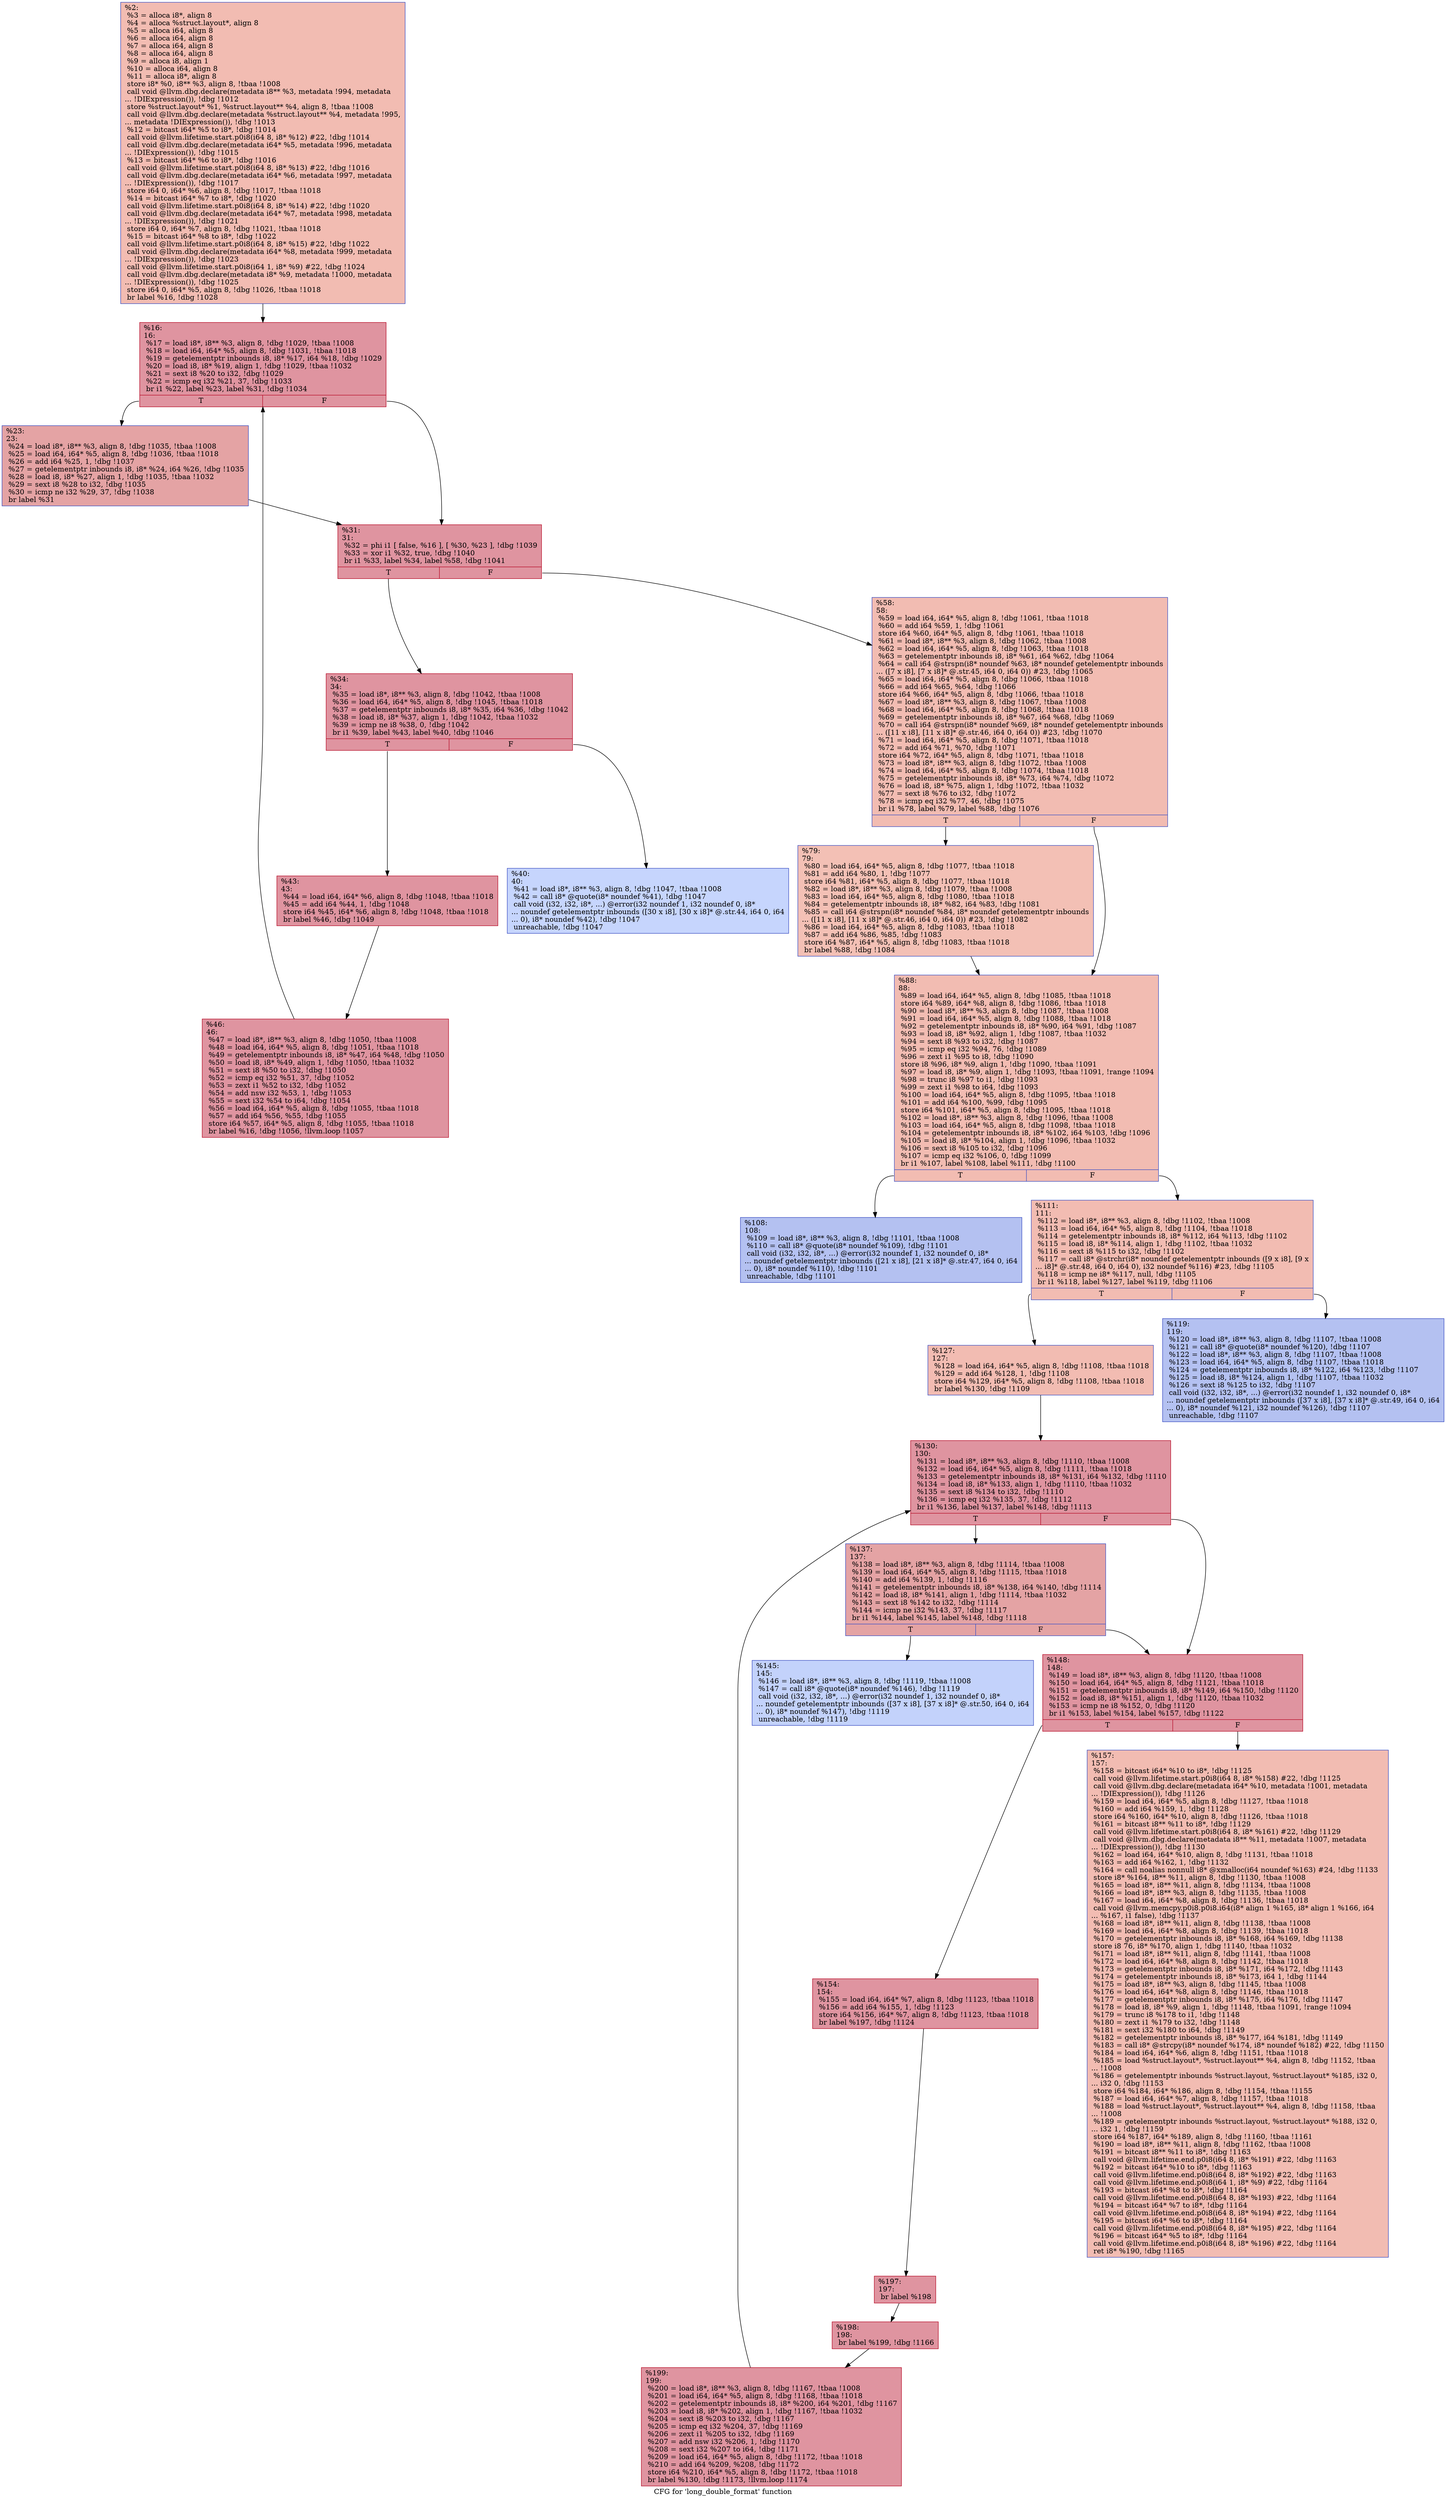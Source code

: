 digraph "CFG for 'long_double_format' function" {
	label="CFG for 'long_double_format' function";

	Node0xb55720 [shape=record,color="#3d50c3ff", style=filled, fillcolor="#e1675170",label="{%2:\l  %3 = alloca i8*, align 8\l  %4 = alloca %struct.layout*, align 8\l  %5 = alloca i64, align 8\l  %6 = alloca i64, align 8\l  %7 = alloca i64, align 8\l  %8 = alloca i64, align 8\l  %9 = alloca i8, align 1\l  %10 = alloca i64, align 8\l  %11 = alloca i8*, align 8\l  store i8* %0, i8** %3, align 8, !tbaa !1008\l  call void @llvm.dbg.declare(metadata i8** %3, metadata !994, metadata\l... !DIExpression()), !dbg !1012\l  store %struct.layout* %1, %struct.layout** %4, align 8, !tbaa !1008\l  call void @llvm.dbg.declare(metadata %struct.layout** %4, metadata !995,\l... metadata !DIExpression()), !dbg !1013\l  %12 = bitcast i64* %5 to i8*, !dbg !1014\l  call void @llvm.lifetime.start.p0i8(i64 8, i8* %12) #22, !dbg !1014\l  call void @llvm.dbg.declare(metadata i64* %5, metadata !996, metadata\l... !DIExpression()), !dbg !1015\l  %13 = bitcast i64* %6 to i8*, !dbg !1016\l  call void @llvm.lifetime.start.p0i8(i64 8, i8* %13) #22, !dbg !1016\l  call void @llvm.dbg.declare(metadata i64* %6, metadata !997, metadata\l... !DIExpression()), !dbg !1017\l  store i64 0, i64* %6, align 8, !dbg !1017, !tbaa !1018\l  %14 = bitcast i64* %7 to i8*, !dbg !1020\l  call void @llvm.lifetime.start.p0i8(i64 8, i8* %14) #22, !dbg !1020\l  call void @llvm.dbg.declare(metadata i64* %7, metadata !998, metadata\l... !DIExpression()), !dbg !1021\l  store i64 0, i64* %7, align 8, !dbg !1021, !tbaa !1018\l  %15 = bitcast i64* %8 to i8*, !dbg !1022\l  call void @llvm.lifetime.start.p0i8(i64 8, i8* %15) #22, !dbg !1022\l  call void @llvm.dbg.declare(metadata i64* %8, metadata !999, metadata\l... !DIExpression()), !dbg !1023\l  call void @llvm.lifetime.start.p0i8(i64 1, i8* %9) #22, !dbg !1024\l  call void @llvm.dbg.declare(metadata i8* %9, metadata !1000, metadata\l... !DIExpression()), !dbg !1025\l  store i64 0, i64* %5, align 8, !dbg !1026, !tbaa !1018\l  br label %16, !dbg !1028\l}"];
	Node0xb55720 -> Node0xb2f420;
	Node0xb2f420 [shape=record,color="#b70d28ff", style=filled, fillcolor="#b70d2870",label="{%16:\l16:                                               \l  %17 = load i8*, i8** %3, align 8, !dbg !1029, !tbaa !1008\l  %18 = load i64, i64* %5, align 8, !dbg !1031, !tbaa !1018\l  %19 = getelementptr inbounds i8, i8* %17, i64 %18, !dbg !1029\l  %20 = load i8, i8* %19, align 1, !dbg !1029, !tbaa !1032\l  %21 = sext i8 %20 to i32, !dbg !1029\l  %22 = icmp eq i32 %21, 37, !dbg !1033\l  br i1 %22, label %23, label %31, !dbg !1034\l|{<s0>T|<s1>F}}"];
	Node0xb2f420:s0 -> Node0xb2f470;
	Node0xb2f420:s1 -> Node0xb2f4c0;
	Node0xb2f470 [shape=record,color="#3d50c3ff", style=filled, fillcolor="#c32e3170",label="{%23:\l23:                                               \l  %24 = load i8*, i8** %3, align 8, !dbg !1035, !tbaa !1008\l  %25 = load i64, i64* %5, align 8, !dbg !1036, !tbaa !1018\l  %26 = add i64 %25, 1, !dbg !1037\l  %27 = getelementptr inbounds i8, i8* %24, i64 %26, !dbg !1035\l  %28 = load i8, i8* %27, align 1, !dbg !1035, !tbaa !1032\l  %29 = sext i8 %28 to i32, !dbg !1035\l  %30 = icmp ne i32 %29, 37, !dbg !1038\l  br label %31\l}"];
	Node0xb2f470 -> Node0xb2f4c0;
	Node0xb2f4c0 [shape=record,color="#b70d28ff", style=filled, fillcolor="#b70d2870",label="{%31:\l31:                                               \l  %32 = phi i1 [ false, %16 ], [ %30, %23 ], !dbg !1039\l  %33 = xor i1 %32, true, !dbg !1040\l  br i1 %33, label %34, label %58, !dbg !1041\l|{<s0>T|<s1>F}}"];
	Node0xb2f4c0:s0 -> Node0xb2f510;
	Node0xb2f4c0:s1 -> Node0xb2f650;
	Node0xb2f510 [shape=record,color="#b70d28ff", style=filled, fillcolor="#b70d2870",label="{%34:\l34:                                               \l  %35 = load i8*, i8** %3, align 8, !dbg !1042, !tbaa !1008\l  %36 = load i64, i64* %5, align 8, !dbg !1045, !tbaa !1018\l  %37 = getelementptr inbounds i8, i8* %35, i64 %36, !dbg !1042\l  %38 = load i8, i8* %37, align 1, !dbg !1042, !tbaa !1032\l  %39 = icmp ne i8 %38, 0, !dbg !1042\l  br i1 %39, label %43, label %40, !dbg !1046\l|{<s0>T|<s1>F}}"];
	Node0xb2f510:s0 -> Node0xb2f5b0;
	Node0xb2f510:s1 -> Node0xb2f560;
	Node0xb2f560 [shape=record,color="#3d50c3ff", style=filled, fillcolor="#7ea1fa70",label="{%40:\l40:                                               \l  %41 = load i8*, i8** %3, align 8, !dbg !1047, !tbaa !1008\l  %42 = call i8* @quote(i8* noundef %41), !dbg !1047\l  call void (i32, i32, i8*, ...) @error(i32 noundef 1, i32 noundef 0, i8*\l... noundef getelementptr inbounds ([30 x i8], [30 x i8]* @.str.44, i64 0, i64\l... 0), i8* noundef %42), !dbg !1047\l  unreachable, !dbg !1047\l}"];
	Node0xb2f5b0 [shape=record,color="#b70d28ff", style=filled, fillcolor="#b70d2870",label="{%43:\l43:                                               \l  %44 = load i64, i64* %6, align 8, !dbg !1048, !tbaa !1018\l  %45 = add i64 %44, 1, !dbg !1048\l  store i64 %45, i64* %6, align 8, !dbg !1048, !tbaa !1018\l  br label %46, !dbg !1049\l}"];
	Node0xb2f5b0 -> Node0xb2f600;
	Node0xb2f600 [shape=record,color="#b70d28ff", style=filled, fillcolor="#b70d2870",label="{%46:\l46:                                               \l  %47 = load i8*, i8** %3, align 8, !dbg !1050, !tbaa !1008\l  %48 = load i64, i64* %5, align 8, !dbg !1051, !tbaa !1018\l  %49 = getelementptr inbounds i8, i8* %47, i64 %48, !dbg !1050\l  %50 = load i8, i8* %49, align 1, !dbg !1050, !tbaa !1032\l  %51 = sext i8 %50 to i32, !dbg !1050\l  %52 = icmp eq i32 %51, 37, !dbg !1052\l  %53 = zext i1 %52 to i32, !dbg !1052\l  %54 = add nsw i32 %53, 1, !dbg !1053\l  %55 = sext i32 %54 to i64, !dbg !1054\l  %56 = load i64, i64* %5, align 8, !dbg !1055, !tbaa !1018\l  %57 = add i64 %56, %55, !dbg !1055\l  store i64 %57, i64* %5, align 8, !dbg !1055, !tbaa !1018\l  br label %16, !dbg !1056, !llvm.loop !1057\l}"];
	Node0xb2f600 -> Node0xb2f420;
	Node0xb2f650 [shape=record,color="#3d50c3ff", style=filled, fillcolor="#e1675170",label="{%58:\l58:                                               \l  %59 = load i64, i64* %5, align 8, !dbg !1061, !tbaa !1018\l  %60 = add i64 %59, 1, !dbg !1061\l  store i64 %60, i64* %5, align 8, !dbg !1061, !tbaa !1018\l  %61 = load i8*, i8** %3, align 8, !dbg !1062, !tbaa !1008\l  %62 = load i64, i64* %5, align 8, !dbg !1063, !tbaa !1018\l  %63 = getelementptr inbounds i8, i8* %61, i64 %62, !dbg !1064\l  %64 = call i64 @strspn(i8* noundef %63, i8* noundef getelementptr inbounds\l... ([7 x i8], [7 x i8]* @.str.45, i64 0, i64 0)) #23, !dbg !1065\l  %65 = load i64, i64* %5, align 8, !dbg !1066, !tbaa !1018\l  %66 = add i64 %65, %64, !dbg !1066\l  store i64 %66, i64* %5, align 8, !dbg !1066, !tbaa !1018\l  %67 = load i8*, i8** %3, align 8, !dbg !1067, !tbaa !1008\l  %68 = load i64, i64* %5, align 8, !dbg !1068, !tbaa !1018\l  %69 = getelementptr inbounds i8, i8* %67, i64 %68, !dbg !1069\l  %70 = call i64 @strspn(i8* noundef %69, i8* noundef getelementptr inbounds\l... ([11 x i8], [11 x i8]* @.str.46, i64 0, i64 0)) #23, !dbg !1070\l  %71 = load i64, i64* %5, align 8, !dbg !1071, !tbaa !1018\l  %72 = add i64 %71, %70, !dbg !1071\l  store i64 %72, i64* %5, align 8, !dbg !1071, !tbaa !1018\l  %73 = load i8*, i8** %3, align 8, !dbg !1072, !tbaa !1008\l  %74 = load i64, i64* %5, align 8, !dbg !1074, !tbaa !1018\l  %75 = getelementptr inbounds i8, i8* %73, i64 %74, !dbg !1072\l  %76 = load i8, i8* %75, align 1, !dbg !1072, !tbaa !1032\l  %77 = sext i8 %76 to i32, !dbg !1072\l  %78 = icmp eq i32 %77, 46, !dbg !1075\l  br i1 %78, label %79, label %88, !dbg !1076\l|{<s0>T|<s1>F}}"];
	Node0xb2f650:s0 -> Node0xb2f6a0;
	Node0xb2f650:s1 -> Node0xb2f6f0;
	Node0xb2f6a0 [shape=record,color="#3d50c3ff", style=filled, fillcolor="#e5705870",label="{%79:\l79:                                               \l  %80 = load i64, i64* %5, align 8, !dbg !1077, !tbaa !1018\l  %81 = add i64 %80, 1, !dbg !1077\l  store i64 %81, i64* %5, align 8, !dbg !1077, !tbaa !1018\l  %82 = load i8*, i8** %3, align 8, !dbg !1079, !tbaa !1008\l  %83 = load i64, i64* %5, align 8, !dbg !1080, !tbaa !1018\l  %84 = getelementptr inbounds i8, i8* %82, i64 %83, !dbg !1081\l  %85 = call i64 @strspn(i8* noundef %84, i8* noundef getelementptr inbounds\l... ([11 x i8], [11 x i8]* @.str.46, i64 0, i64 0)) #23, !dbg !1082\l  %86 = load i64, i64* %5, align 8, !dbg !1083, !tbaa !1018\l  %87 = add i64 %86, %85, !dbg !1083\l  store i64 %87, i64* %5, align 8, !dbg !1083, !tbaa !1018\l  br label %88, !dbg !1084\l}"];
	Node0xb2f6a0 -> Node0xb2f6f0;
	Node0xb2f6f0 [shape=record,color="#3d50c3ff", style=filled, fillcolor="#e1675170",label="{%88:\l88:                                               \l  %89 = load i64, i64* %5, align 8, !dbg !1085, !tbaa !1018\l  store i64 %89, i64* %8, align 8, !dbg !1086, !tbaa !1018\l  %90 = load i8*, i8** %3, align 8, !dbg !1087, !tbaa !1008\l  %91 = load i64, i64* %5, align 8, !dbg !1088, !tbaa !1018\l  %92 = getelementptr inbounds i8, i8* %90, i64 %91, !dbg !1087\l  %93 = load i8, i8* %92, align 1, !dbg !1087, !tbaa !1032\l  %94 = sext i8 %93 to i32, !dbg !1087\l  %95 = icmp eq i32 %94, 76, !dbg !1089\l  %96 = zext i1 %95 to i8, !dbg !1090\l  store i8 %96, i8* %9, align 1, !dbg !1090, !tbaa !1091\l  %97 = load i8, i8* %9, align 1, !dbg !1093, !tbaa !1091, !range !1094\l  %98 = trunc i8 %97 to i1, !dbg !1093\l  %99 = zext i1 %98 to i64, !dbg !1093\l  %100 = load i64, i64* %5, align 8, !dbg !1095, !tbaa !1018\l  %101 = add i64 %100, %99, !dbg !1095\l  store i64 %101, i64* %5, align 8, !dbg !1095, !tbaa !1018\l  %102 = load i8*, i8** %3, align 8, !dbg !1096, !tbaa !1008\l  %103 = load i64, i64* %5, align 8, !dbg !1098, !tbaa !1018\l  %104 = getelementptr inbounds i8, i8* %102, i64 %103, !dbg !1096\l  %105 = load i8, i8* %104, align 1, !dbg !1096, !tbaa !1032\l  %106 = sext i8 %105 to i32, !dbg !1096\l  %107 = icmp eq i32 %106, 0, !dbg !1099\l  br i1 %107, label %108, label %111, !dbg !1100\l|{<s0>T|<s1>F}}"];
	Node0xb2f6f0:s0 -> Node0xb2f740;
	Node0xb2f6f0:s1 -> Node0xb2f790;
	Node0xb2f740 [shape=record,color="#3d50c3ff", style=filled, fillcolor="#5572df70",label="{%108:\l108:                                              \l  %109 = load i8*, i8** %3, align 8, !dbg !1101, !tbaa !1008\l  %110 = call i8* @quote(i8* noundef %109), !dbg !1101\l  call void (i32, i32, i8*, ...) @error(i32 noundef 1, i32 noundef 0, i8*\l... noundef getelementptr inbounds ([21 x i8], [21 x i8]* @.str.47, i64 0, i64\l... 0), i8* noundef %110), !dbg !1101\l  unreachable, !dbg !1101\l}"];
	Node0xb2f790 [shape=record,color="#3d50c3ff", style=filled, fillcolor="#e1675170",label="{%111:\l111:                                              \l  %112 = load i8*, i8** %3, align 8, !dbg !1102, !tbaa !1008\l  %113 = load i64, i64* %5, align 8, !dbg !1104, !tbaa !1018\l  %114 = getelementptr inbounds i8, i8* %112, i64 %113, !dbg !1102\l  %115 = load i8, i8* %114, align 1, !dbg !1102, !tbaa !1032\l  %116 = sext i8 %115 to i32, !dbg !1102\l  %117 = call i8* @strchr(i8* noundef getelementptr inbounds ([9 x i8], [9 x\l... i8]* @.str.48, i64 0, i64 0), i32 noundef %116) #23, !dbg !1105\l  %118 = icmp ne i8* %117, null, !dbg !1105\l  br i1 %118, label %127, label %119, !dbg !1106\l|{<s0>T|<s1>F}}"];
	Node0xb2f790:s0 -> Node0xb2f830;
	Node0xb2f790:s1 -> Node0xb2f7e0;
	Node0xb2f7e0 [shape=record,color="#3d50c3ff", style=filled, fillcolor="#5572df70",label="{%119:\l119:                                              \l  %120 = load i8*, i8** %3, align 8, !dbg !1107, !tbaa !1008\l  %121 = call i8* @quote(i8* noundef %120), !dbg !1107\l  %122 = load i8*, i8** %3, align 8, !dbg !1107, !tbaa !1008\l  %123 = load i64, i64* %5, align 8, !dbg !1107, !tbaa !1018\l  %124 = getelementptr inbounds i8, i8* %122, i64 %123, !dbg !1107\l  %125 = load i8, i8* %124, align 1, !dbg !1107, !tbaa !1032\l  %126 = sext i8 %125 to i32, !dbg !1107\l  call void (i32, i32, i8*, ...) @error(i32 noundef 1, i32 noundef 0, i8*\l... noundef getelementptr inbounds ([37 x i8], [37 x i8]* @.str.49, i64 0, i64\l... 0), i8* noundef %121, i32 noundef %126), !dbg !1107\l  unreachable, !dbg !1107\l}"];
	Node0xb2f830 [shape=record,color="#3d50c3ff", style=filled, fillcolor="#e1675170",label="{%127:\l127:                                              \l  %128 = load i64, i64* %5, align 8, !dbg !1108, !tbaa !1018\l  %129 = add i64 %128, 1, !dbg !1108\l  store i64 %129, i64* %5, align 8, !dbg !1108, !tbaa !1018\l  br label %130, !dbg !1109\l}"];
	Node0xb2f830 -> Node0xb2f880;
	Node0xb2f880 [shape=record,color="#b70d28ff", style=filled, fillcolor="#b70d2870",label="{%130:\l130:                                              \l  %131 = load i8*, i8** %3, align 8, !dbg !1110, !tbaa !1008\l  %132 = load i64, i64* %5, align 8, !dbg !1111, !tbaa !1018\l  %133 = getelementptr inbounds i8, i8* %131, i64 %132, !dbg !1110\l  %134 = load i8, i8* %133, align 1, !dbg !1110, !tbaa !1032\l  %135 = sext i8 %134 to i32, !dbg !1110\l  %136 = icmp eq i32 %135, 37, !dbg !1112\l  br i1 %136, label %137, label %148, !dbg !1113\l|{<s0>T|<s1>F}}"];
	Node0xb2f880:s0 -> Node0xb2f8d0;
	Node0xb2f880:s1 -> Node0xb2f970;
	Node0xb2f8d0 [shape=record,color="#3d50c3ff", style=filled, fillcolor="#c32e3170",label="{%137:\l137:                                              \l  %138 = load i8*, i8** %3, align 8, !dbg !1114, !tbaa !1008\l  %139 = load i64, i64* %5, align 8, !dbg !1115, !tbaa !1018\l  %140 = add i64 %139, 1, !dbg !1116\l  %141 = getelementptr inbounds i8, i8* %138, i64 %140, !dbg !1114\l  %142 = load i8, i8* %141, align 1, !dbg !1114, !tbaa !1032\l  %143 = sext i8 %142 to i32, !dbg !1114\l  %144 = icmp ne i32 %143, 37, !dbg !1117\l  br i1 %144, label %145, label %148, !dbg !1118\l|{<s0>T|<s1>F}}"];
	Node0xb2f8d0:s0 -> Node0xb2f920;
	Node0xb2f8d0:s1 -> Node0xb2f970;
	Node0xb2f920 [shape=record,color="#3d50c3ff", style=filled, fillcolor="#779af770",label="{%145:\l145:                                              \l  %146 = load i8*, i8** %3, align 8, !dbg !1119, !tbaa !1008\l  %147 = call i8* @quote(i8* noundef %146), !dbg !1119\l  call void (i32, i32, i8*, ...) @error(i32 noundef 1, i32 noundef 0, i8*\l... noundef getelementptr inbounds ([37 x i8], [37 x i8]* @.str.50, i64 0, i64\l... 0), i8* noundef %147), !dbg !1119\l  unreachable, !dbg !1119\l}"];
	Node0xb2f970 [shape=record,color="#b70d28ff", style=filled, fillcolor="#b70d2870",label="{%148:\l148:                                              \l  %149 = load i8*, i8** %3, align 8, !dbg !1120, !tbaa !1008\l  %150 = load i64, i64* %5, align 8, !dbg !1121, !tbaa !1018\l  %151 = getelementptr inbounds i8, i8* %149, i64 %150, !dbg !1120\l  %152 = load i8, i8* %151, align 1, !dbg !1120, !tbaa !1032\l  %153 = icmp ne i8 %152, 0, !dbg !1120\l  br i1 %153, label %154, label %157, !dbg !1122\l|{<s0>T|<s1>F}}"];
	Node0xb2f970:s0 -> Node0xb2f9c0;
	Node0xb2f970:s1 -> Node0xb2fa10;
	Node0xb2f9c0 [shape=record,color="#b70d28ff", style=filled, fillcolor="#b70d2870",label="{%154:\l154:                                              \l  %155 = load i64, i64* %7, align 8, !dbg !1123, !tbaa !1018\l  %156 = add i64 %155, 1, !dbg !1123\l  store i64 %156, i64* %7, align 8, !dbg !1123, !tbaa !1018\l  br label %197, !dbg !1124\l}"];
	Node0xb2f9c0 -> Node0xb2fa60;
	Node0xb2fa10 [shape=record,color="#3d50c3ff", style=filled, fillcolor="#e1675170",label="{%157:\l157:                                              \l  %158 = bitcast i64* %10 to i8*, !dbg !1125\l  call void @llvm.lifetime.start.p0i8(i64 8, i8* %158) #22, !dbg !1125\l  call void @llvm.dbg.declare(metadata i64* %10, metadata !1001, metadata\l... !DIExpression()), !dbg !1126\l  %159 = load i64, i64* %5, align 8, !dbg !1127, !tbaa !1018\l  %160 = add i64 %159, 1, !dbg !1128\l  store i64 %160, i64* %10, align 8, !dbg !1126, !tbaa !1018\l  %161 = bitcast i8** %11 to i8*, !dbg !1129\l  call void @llvm.lifetime.start.p0i8(i64 8, i8* %161) #22, !dbg !1129\l  call void @llvm.dbg.declare(metadata i8** %11, metadata !1007, metadata\l... !DIExpression()), !dbg !1130\l  %162 = load i64, i64* %10, align 8, !dbg !1131, !tbaa !1018\l  %163 = add i64 %162, 1, !dbg !1132\l  %164 = call noalias nonnull i8* @xmalloc(i64 noundef %163) #24, !dbg !1133\l  store i8* %164, i8** %11, align 8, !dbg !1130, !tbaa !1008\l  %165 = load i8*, i8** %11, align 8, !dbg !1134, !tbaa !1008\l  %166 = load i8*, i8** %3, align 8, !dbg !1135, !tbaa !1008\l  %167 = load i64, i64* %8, align 8, !dbg !1136, !tbaa !1018\l  call void @llvm.memcpy.p0i8.p0i8.i64(i8* align 1 %165, i8* align 1 %166, i64\l... %167, i1 false), !dbg !1137\l  %168 = load i8*, i8** %11, align 8, !dbg !1138, !tbaa !1008\l  %169 = load i64, i64* %8, align 8, !dbg !1139, !tbaa !1018\l  %170 = getelementptr inbounds i8, i8* %168, i64 %169, !dbg !1138\l  store i8 76, i8* %170, align 1, !dbg !1140, !tbaa !1032\l  %171 = load i8*, i8** %11, align 8, !dbg !1141, !tbaa !1008\l  %172 = load i64, i64* %8, align 8, !dbg !1142, !tbaa !1018\l  %173 = getelementptr inbounds i8, i8* %171, i64 %172, !dbg !1143\l  %174 = getelementptr inbounds i8, i8* %173, i64 1, !dbg !1144\l  %175 = load i8*, i8** %3, align 8, !dbg !1145, !tbaa !1008\l  %176 = load i64, i64* %8, align 8, !dbg !1146, !tbaa !1018\l  %177 = getelementptr inbounds i8, i8* %175, i64 %176, !dbg !1147\l  %178 = load i8, i8* %9, align 1, !dbg !1148, !tbaa !1091, !range !1094\l  %179 = trunc i8 %178 to i1, !dbg !1148\l  %180 = zext i1 %179 to i32, !dbg !1148\l  %181 = sext i32 %180 to i64, !dbg !1149\l  %182 = getelementptr inbounds i8, i8* %177, i64 %181, !dbg !1149\l  %183 = call i8* @strcpy(i8* noundef %174, i8* noundef %182) #22, !dbg !1150\l  %184 = load i64, i64* %6, align 8, !dbg !1151, !tbaa !1018\l  %185 = load %struct.layout*, %struct.layout** %4, align 8, !dbg !1152, !tbaa\l... !1008\l  %186 = getelementptr inbounds %struct.layout, %struct.layout* %185, i32 0,\l... i32 0, !dbg !1153\l  store i64 %184, i64* %186, align 8, !dbg !1154, !tbaa !1155\l  %187 = load i64, i64* %7, align 8, !dbg !1157, !tbaa !1018\l  %188 = load %struct.layout*, %struct.layout** %4, align 8, !dbg !1158, !tbaa\l... !1008\l  %189 = getelementptr inbounds %struct.layout, %struct.layout* %188, i32 0,\l... i32 1, !dbg !1159\l  store i64 %187, i64* %189, align 8, !dbg !1160, !tbaa !1161\l  %190 = load i8*, i8** %11, align 8, !dbg !1162, !tbaa !1008\l  %191 = bitcast i8** %11 to i8*, !dbg !1163\l  call void @llvm.lifetime.end.p0i8(i64 8, i8* %191) #22, !dbg !1163\l  %192 = bitcast i64* %10 to i8*, !dbg !1163\l  call void @llvm.lifetime.end.p0i8(i64 8, i8* %192) #22, !dbg !1163\l  call void @llvm.lifetime.end.p0i8(i64 1, i8* %9) #22, !dbg !1164\l  %193 = bitcast i64* %8 to i8*, !dbg !1164\l  call void @llvm.lifetime.end.p0i8(i64 8, i8* %193) #22, !dbg !1164\l  %194 = bitcast i64* %7 to i8*, !dbg !1164\l  call void @llvm.lifetime.end.p0i8(i64 8, i8* %194) #22, !dbg !1164\l  %195 = bitcast i64* %6 to i8*, !dbg !1164\l  call void @llvm.lifetime.end.p0i8(i64 8, i8* %195) #22, !dbg !1164\l  %196 = bitcast i64* %5 to i8*, !dbg !1164\l  call void @llvm.lifetime.end.p0i8(i64 8, i8* %196) #22, !dbg !1164\l  ret i8* %190, !dbg !1165\l}"];
	Node0xb2fa60 [shape=record,color="#b70d28ff", style=filled, fillcolor="#b70d2870",label="{%197:\l197:                                              \l  br label %198\l}"];
	Node0xb2fa60 -> Node0xb2fab0;
	Node0xb2fab0 [shape=record,color="#b70d28ff", style=filled, fillcolor="#b70d2870",label="{%198:\l198:                                              \l  br label %199, !dbg !1166\l}"];
	Node0xb2fab0 -> Node0xb2fb00;
	Node0xb2fb00 [shape=record,color="#b70d28ff", style=filled, fillcolor="#b70d2870",label="{%199:\l199:                                              \l  %200 = load i8*, i8** %3, align 8, !dbg !1167, !tbaa !1008\l  %201 = load i64, i64* %5, align 8, !dbg !1168, !tbaa !1018\l  %202 = getelementptr inbounds i8, i8* %200, i64 %201, !dbg !1167\l  %203 = load i8, i8* %202, align 1, !dbg !1167, !tbaa !1032\l  %204 = sext i8 %203 to i32, !dbg !1167\l  %205 = icmp eq i32 %204, 37, !dbg !1169\l  %206 = zext i1 %205 to i32, !dbg !1169\l  %207 = add nsw i32 %206, 1, !dbg !1170\l  %208 = sext i32 %207 to i64, !dbg !1171\l  %209 = load i64, i64* %5, align 8, !dbg !1172, !tbaa !1018\l  %210 = add i64 %209, %208, !dbg !1172\l  store i64 %210, i64* %5, align 8, !dbg !1172, !tbaa !1018\l  br label %130, !dbg !1173, !llvm.loop !1174\l}"];
	Node0xb2fb00 -> Node0xb2f880;
}
